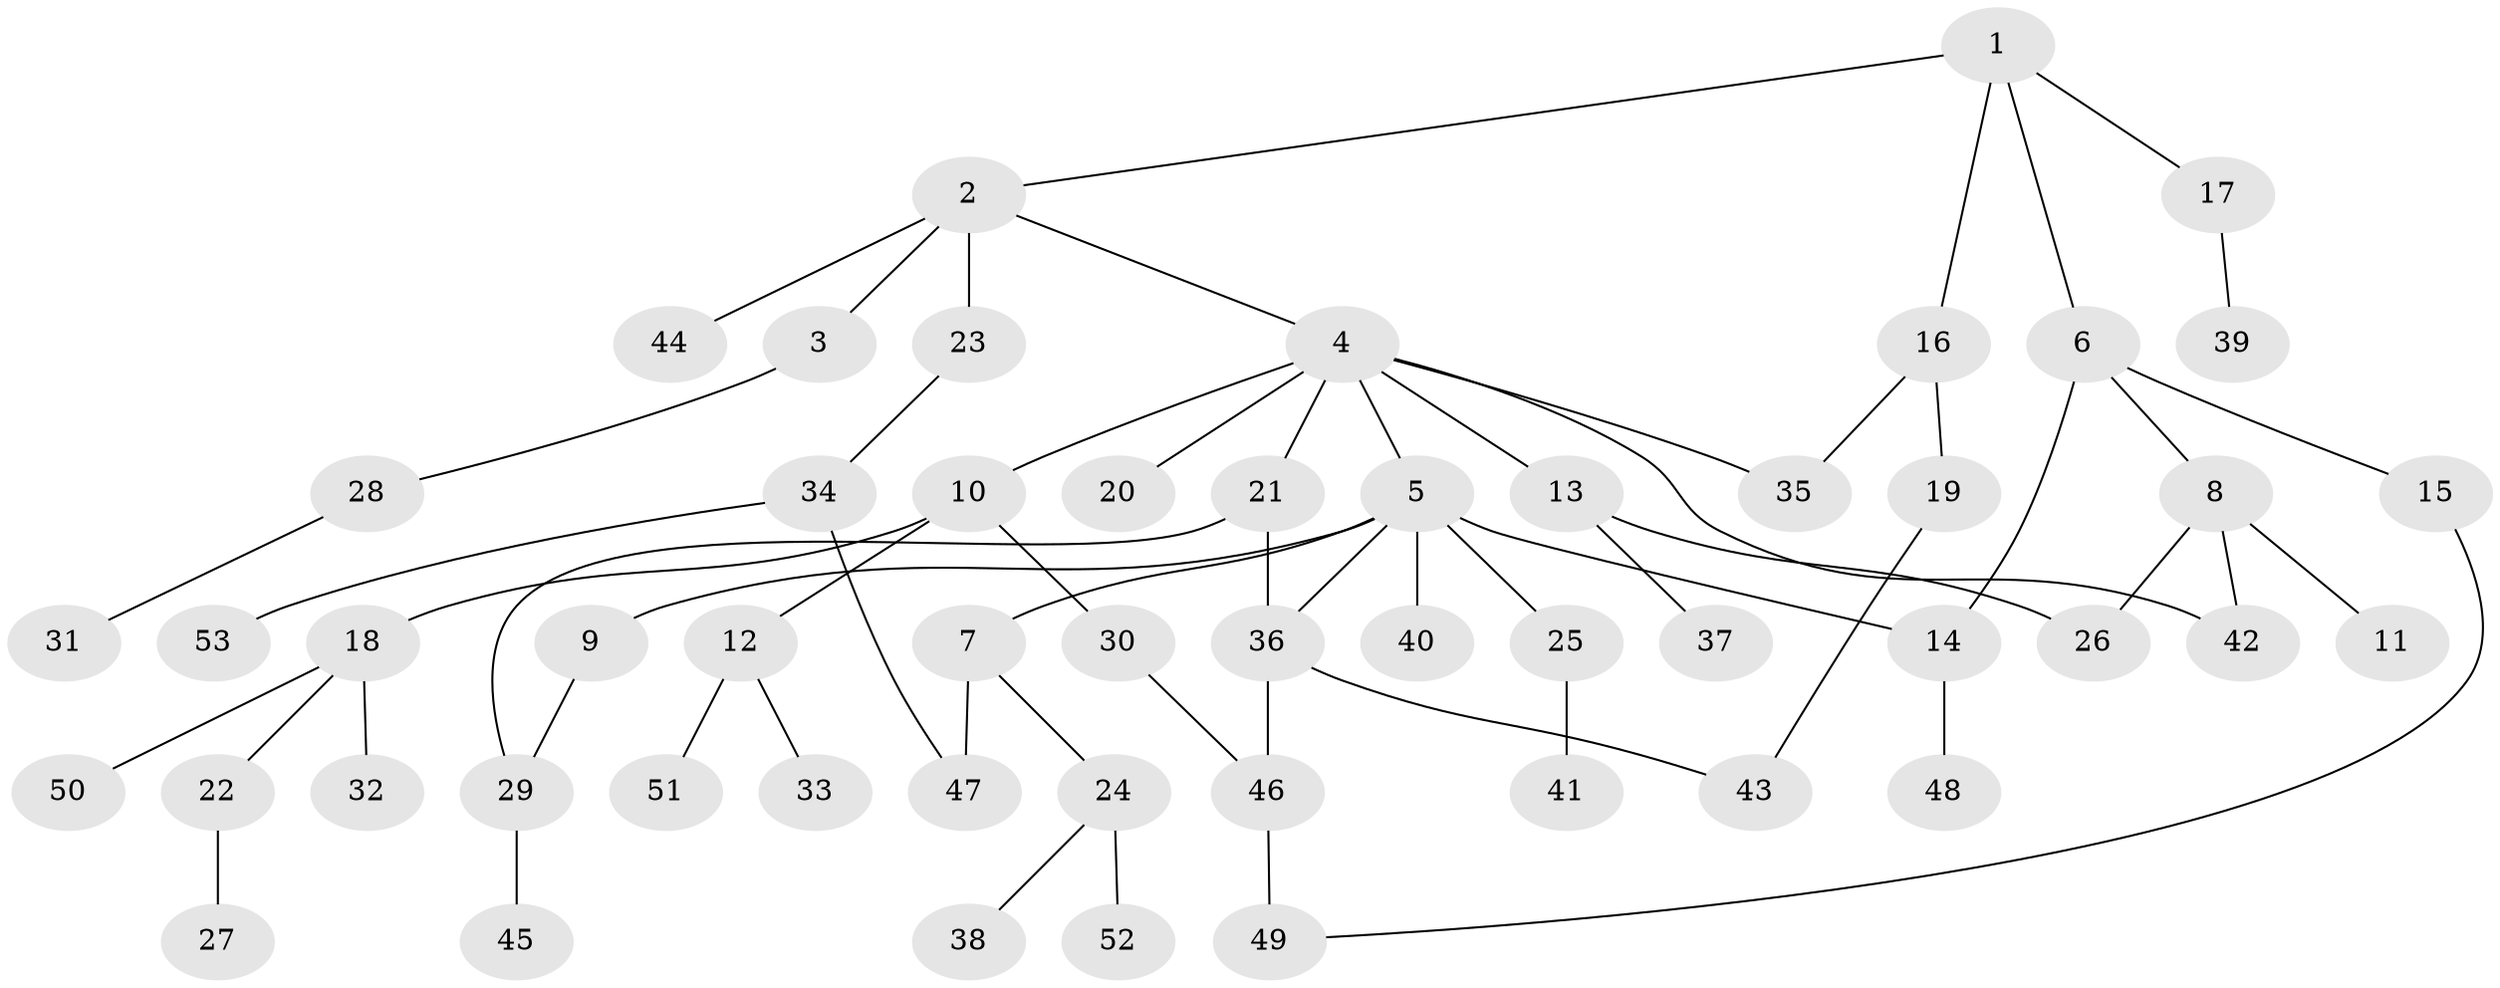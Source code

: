 // Generated by graph-tools (version 1.1) at 2025/10/02/27/25 16:10:51]
// undirected, 53 vertices, 62 edges
graph export_dot {
graph [start="1"]
  node [color=gray90,style=filled];
  1;
  2;
  3;
  4;
  5;
  6;
  7;
  8;
  9;
  10;
  11;
  12;
  13;
  14;
  15;
  16;
  17;
  18;
  19;
  20;
  21;
  22;
  23;
  24;
  25;
  26;
  27;
  28;
  29;
  30;
  31;
  32;
  33;
  34;
  35;
  36;
  37;
  38;
  39;
  40;
  41;
  42;
  43;
  44;
  45;
  46;
  47;
  48;
  49;
  50;
  51;
  52;
  53;
  1 -- 2;
  1 -- 6;
  1 -- 16;
  1 -- 17;
  2 -- 3;
  2 -- 4;
  2 -- 23;
  2 -- 44;
  3 -- 28;
  4 -- 5;
  4 -- 10;
  4 -- 13;
  4 -- 20;
  4 -- 21;
  4 -- 35;
  4 -- 42;
  5 -- 7;
  5 -- 9;
  5 -- 25;
  5 -- 36;
  5 -- 40;
  5 -- 14;
  6 -- 8;
  6 -- 14;
  6 -- 15;
  7 -- 24;
  7 -- 47;
  8 -- 11;
  8 -- 26;
  8 -- 42;
  9 -- 29;
  10 -- 12;
  10 -- 18;
  10 -- 30;
  12 -- 33;
  12 -- 51;
  13 -- 37;
  13 -- 26;
  14 -- 48;
  15 -- 49;
  16 -- 19;
  16 -- 35;
  17 -- 39;
  18 -- 22;
  18 -- 32;
  18 -- 50;
  19 -- 43;
  21 -- 36;
  21 -- 29;
  22 -- 27;
  23 -- 34;
  24 -- 38;
  24 -- 52;
  25 -- 41;
  28 -- 31;
  29 -- 45;
  30 -- 46;
  34 -- 47;
  34 -- 53;
  36 -- 46;
  36 -- 43;
  46 -- 49;
}
